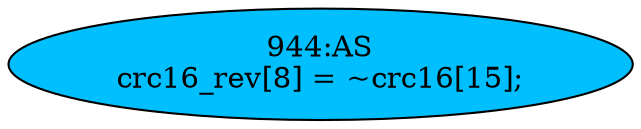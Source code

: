 strict digraph "" {
	node [label="\N"];
	"944:AS"	 [ast="<pyverilog.vparser.ast.Assign object at 0x7f55d3d0ed50>",
		def_var="['crc16_rev']",
		fillcolor=deepskyblue,
		label="944:AS
crc16_rev[8] = ~crc16[15];",
		statements="[]",
		style=filled,
		typ=Assign,
		use_var="['crc16']"];
}
